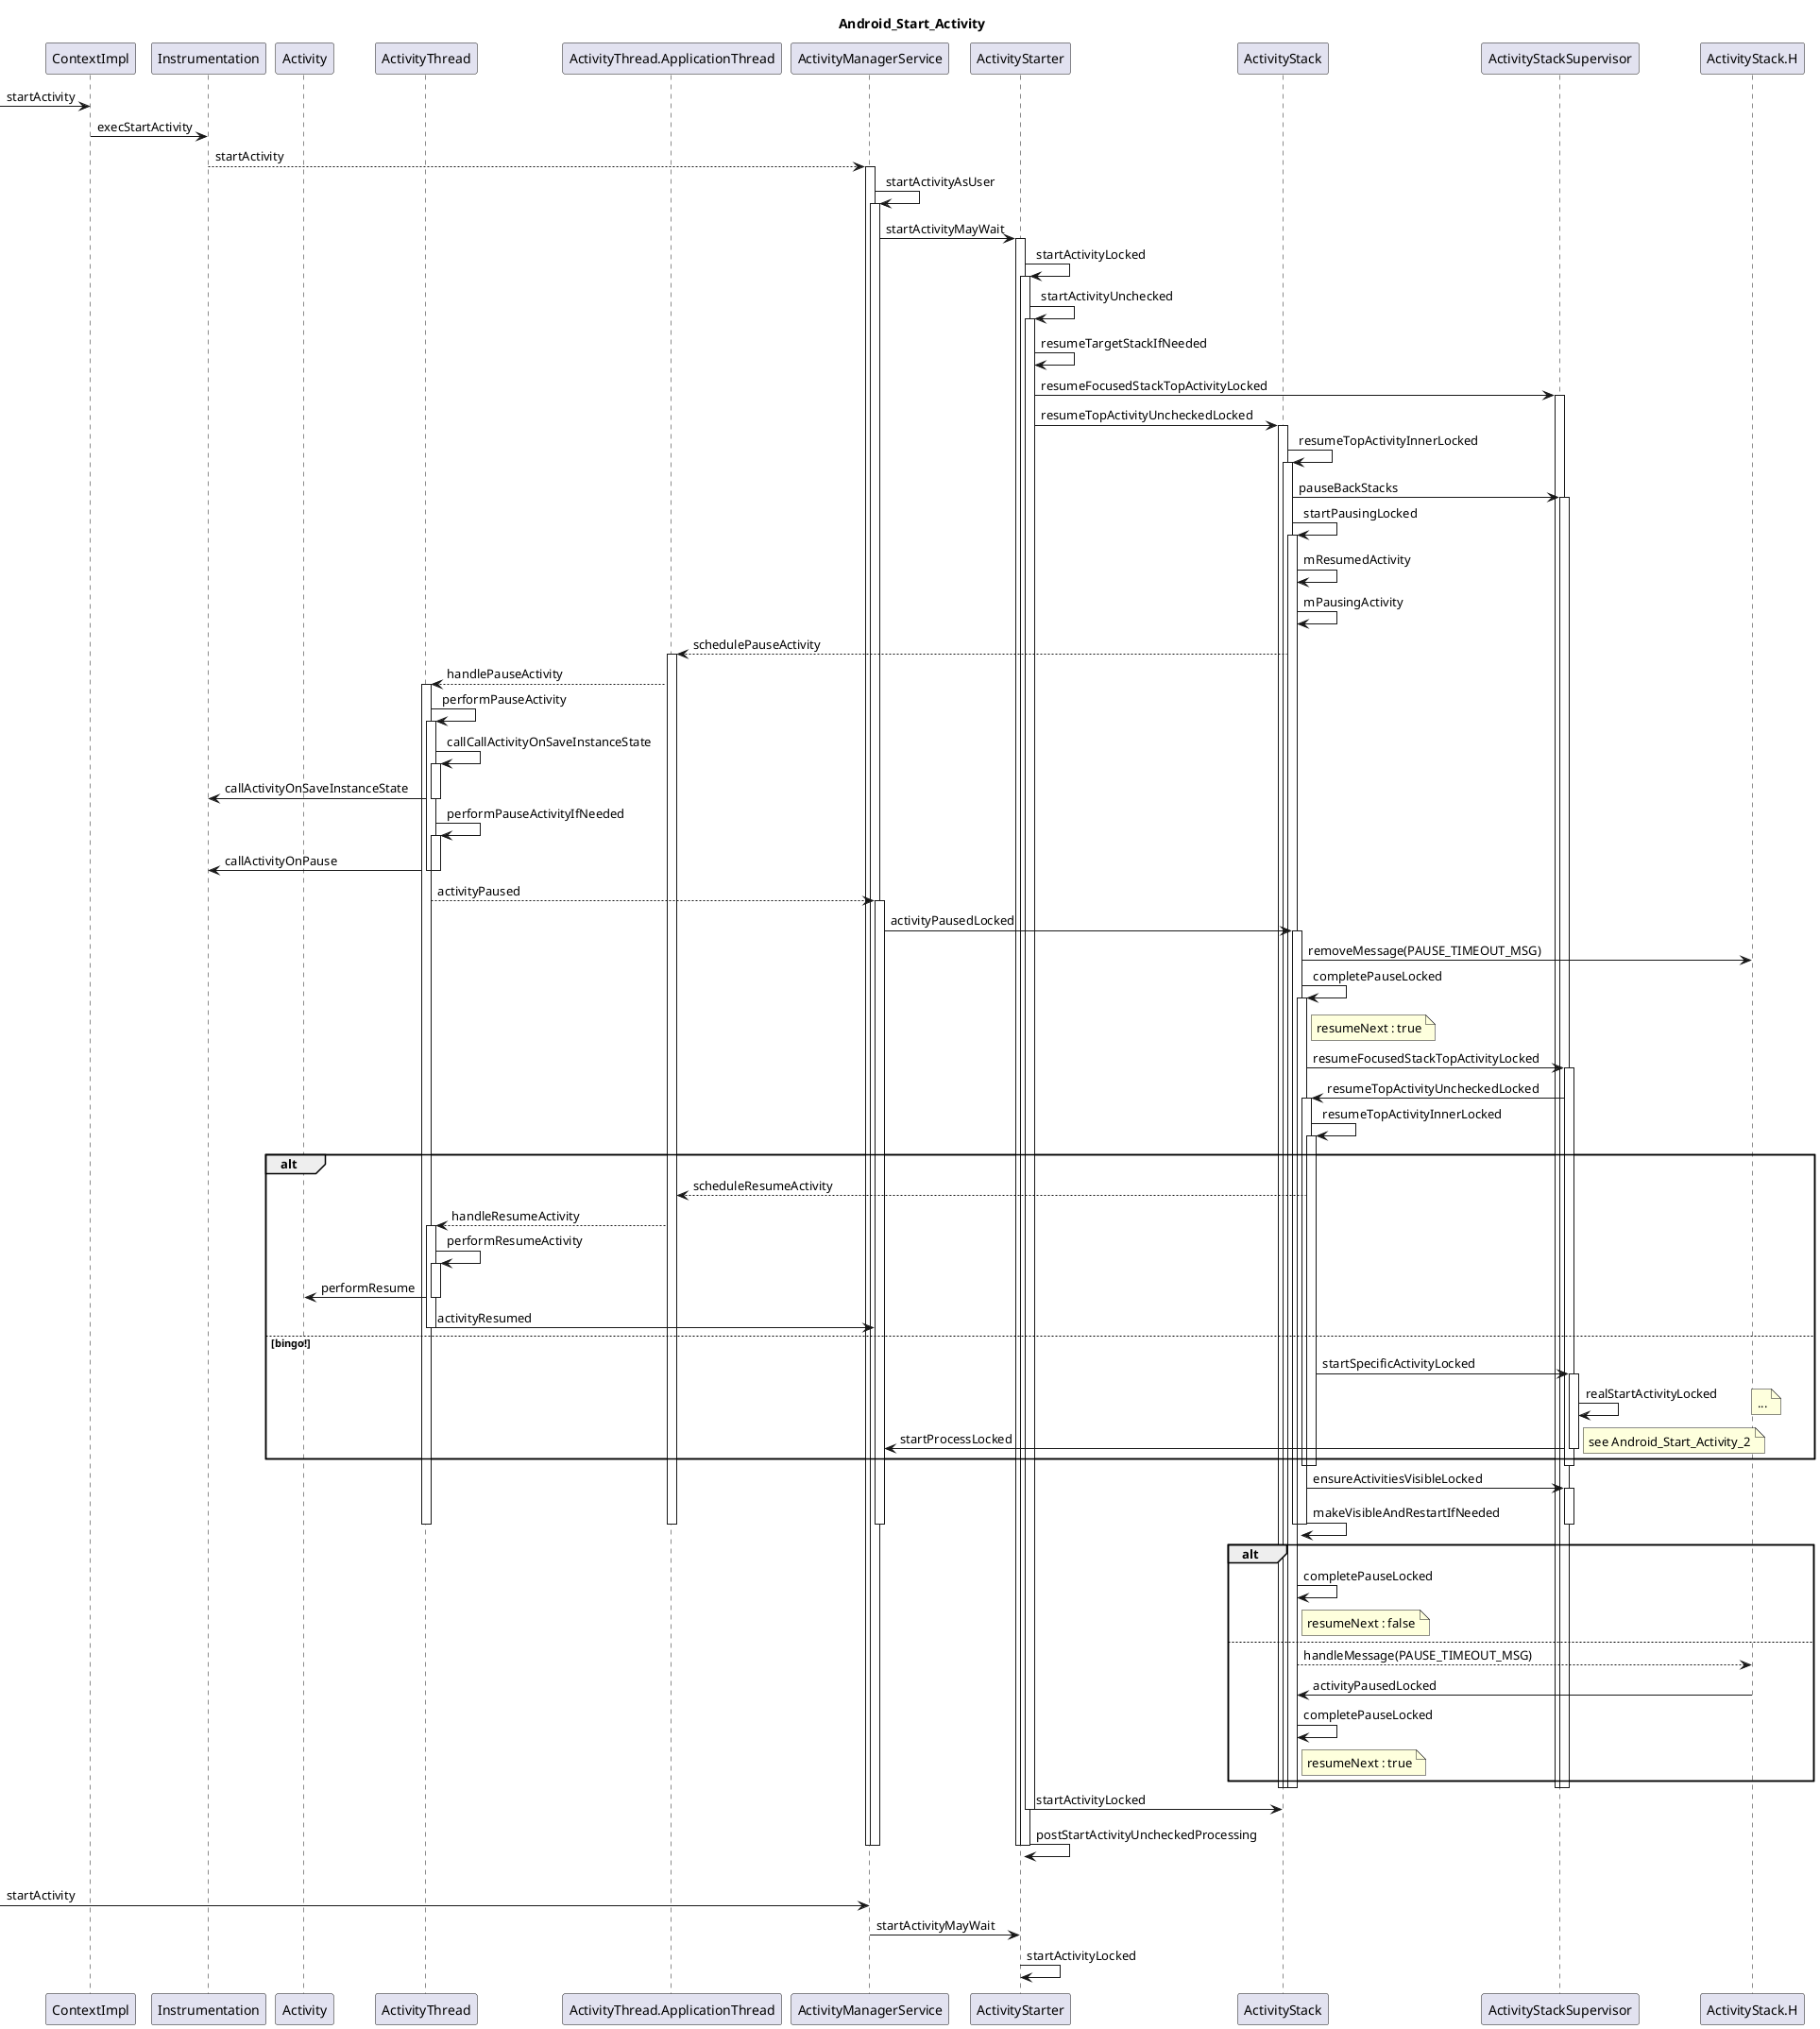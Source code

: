 @startuml
title Android_Start_Activity
participant ContextImpl
participant Instrumentation
participant Activity
participant ActivityThread
participant ActivityThread.ApplicationThread
participant ActivityManagerService as AMS
participant ActivityStarter
participant ActivityStack
participant ActivityStackSupervisor
participant ActivityStack.H

[-> ContextImpl : startActivity
ContextImpl -> Instrumentation : execStartActivity
Instrumentation ---> AMS : startActivity
activate AMS
	AMS -> AMS : startActivityAsUser
	activate AMS
		AMS -> ActivityStarter : startActivityMayWait
		activate ActivityStarter
			ActivityStarter -> ActivityStarter : startActivityLocked
			activate ActivityStarter
				ActivityStarter -> ActivityStarter : startActivityUnchecked
				activate ActivityStarter
					ActivityStarter -> ActivityStarter : resumeTargetStackIfNeeded
					ActivityStarter -> ActivityStackSupervisor : resumeFocusedStackTopActivityLocked
					activate ActivityStackSupervisor
						ActivityStarter -> ActivityStack : resumeTopActivityUncheckedLocked
						activate ActivityStack
							ActivityStack -> ActivityStack : resumeTopActivityInnerLocked
							activate ActivityStack
							    ActivityStack -> ActivityStackSupervisor : pauseBackStacks
							    activate ActivityStackSupervisor
								ActivityStack -> ActivityStack : startPausingLocked
								activate ActivityStack
									ActivityStack -> ActivityStack : mResumedActivity
									ActivityStack -> ActivityStack : mPausingActivity
									ActivityStack --> ActivityThread.ApplicationThread : schedulePauseActivity
									activate ActivityThread.ApplicationThread
										ActivityThread.ApplicationThread --> ActivityThread : handlePauseActivity
										activate ActivityThread
											ActivityThread -> ActivityThread : performPauseActivity
											activate ActivityThread
												ActivityThread -> ActivityThread : callCallActivityOnSaveInstanceState
												activate ActivityThread
													ActivityThread -> Instrumentation : callActivityOnSaveInstanceState
												deactivate ActivityThread
												ActivityThread -> ActivityThread : performPauseActivityIfNeeded
												activate ActivityThread
													ActivityThread -> Instrumentation : callActivityOnPause
												deactivate ActivityThread
											deactivate ActivityThread
											ActivityThread ---> AMS : activityPaused 
											activate AMS
												AMS -> ActivityStack : activityPausedLocked
												activate ActivityStack
													ActivityStack -> ActivityStack.H : removeMessage(PAUSE_TIMEOUT_MSG)
													ActivityStack -> ActivityStack : completePauseLocked
													note right of ActivityStack : resumeNext : true
													activate ActivityStack
														ActivityStack -> ActivityStackSupervisor : resumeFocusedStackTopActivityLocked
														activate ActivityStackSupervisor
															ActivityStackSupervisor -> ActivityStack : resumeTopActivityUncheckedLocked
															activate ActivityStack
																ActivityStack -> ActivityStack : resumeTopActivityInnerLocked
																activate ActivityStack
																alt
																	ActivityStack ---> ActivityThread.ApplicationThread : scheduleResumeActivity
																	ActivityThread.ApplicationThread ---> ActivityThread :handleResumeActivity
																	activate ActivityThread
																		ActivityThread -> ActivityThread : performResumeActivity
																		activate ActivityThread
																			ActivityThread -> Activity : performResume
																		deactivate ActivityThread
																		ActivityThread -> AMS : activityResumed
																	deactivate ActivityThread
																else bingo!
																	ActivityStack -> ActivityStackSupervisor : startSpecificActivityLocked
																	activate ActivityStackSupervisor
                                                                        ActivityStackSupervisor -> ActivityStackSupervisor : realStartActivityLocked
                                                                        note right : ...
                                                                        ActivityStackSupervisor -> AMS : startProcessLocked
                                                                        note right : see Android_Start_Activity_2
																	deactivate ActivityStackSupervisor
																end
																deactivate ActivityStack
															deactivate ActivityStack
														deactivate ActivityStackSupervisor
														ActivityStack -> ActivityStackSupervisor : ensureActivitiesVisibleLocked
														activate ActivityStackSupervisor
														ActivityStack -> ActivityStack : makeVisibleAndRestartIfNeeded
														deactivate ActivityStackSupervisor
													deactivate ActivityStack
												deactivate ActivityStack
											deactivate AMS
										deactivate ActivityThread
									deactivate ActivityThread.ApplicationThread
									alt
										ActivityStack -> ActivityStack : completePauseLocked
										note right of ActivityStack : resumeNext : false
									else
										ActivityStack ---> ActivityStack.H : handleMessage(PAUSE_TIMEOUT_MSG)
										ActivityStack.H -> ActivityStack : activityPausedLocked
										ActivityStack -> ActivityStack : completePauseLocked
										note right of ActivityStack : resumeNext : true
									end
								deactivate ActivityStack
								deactivate ActivityStackSupervisor
							deactivate ActivityStack
						deactivate ActivityStack
					deactivate ActivityStackSupervisor
					ActivityStarter -> ActivityStack : startActivityLocked
				deactivate ActivityStarter
				ActivityStarter -> ActivityStarter : postStartActivityUncheckedProcessing
			deactivate ActivityStarter
		deactivate ActivityStarter

	deactivate AMS
deactivate AMS
|||
[-> AMS : startActivity
AMS -> ActivityStarter : startActivityMayWait
ActivityStarter -> ActivityStarter : startActivityLocked

@enduml